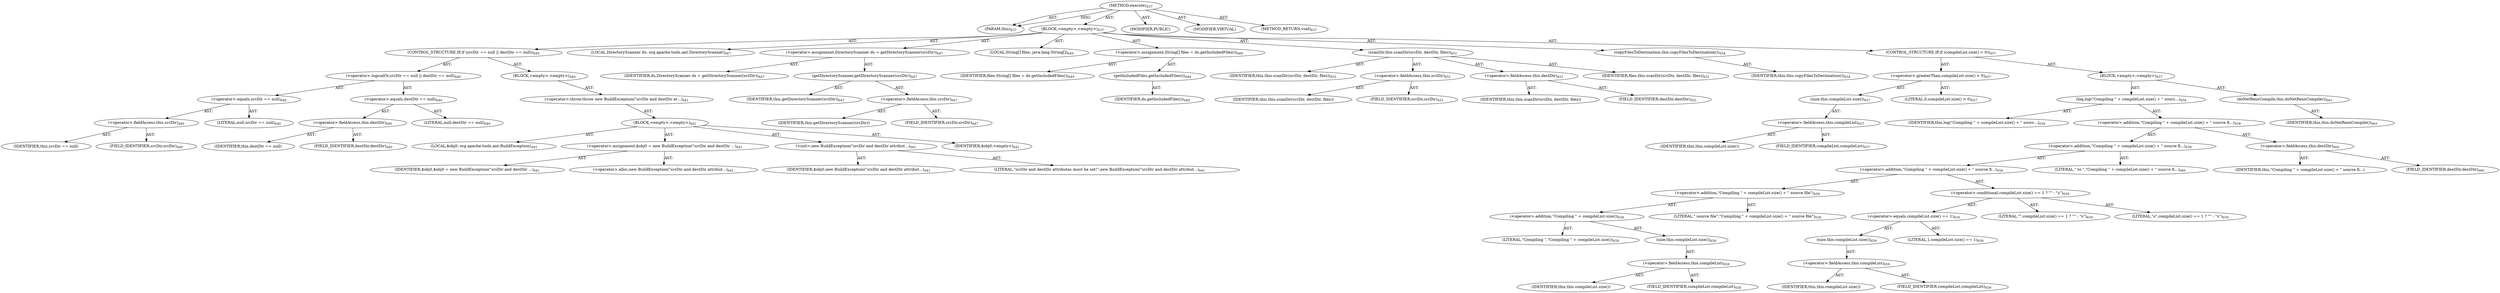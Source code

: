 digraph "execute" {  
"111669149734" [label = <(METHOD,execute)<SUB>637</SUB>> ]
"115964117028" [label = <(PARAM,this)<SUB>637</SUB>> ]
"25769803846" [label = <(BLOCK,&lt;empty&gt;,&lt;empty&gt;)<SUB>637</SUB>> ]
"47244640288" [label = <(CONTROL_STRUCTURE,IF,if (srcDir == null || destDir == null))<SUB>640</SUB>> ]
"30064771374" [label = <(&lt;operator&gt;.logicalOr,srcDir == null || destDir == null)<SUB>640</SUB>> ]
"30064771375" [label = <(&lt;operator&gt;.equals,srcDir == null)<SUB>640</SUB>> ]
"30064771376" [label = <(&lt;operator&gt;.fieldAccess,this.srcDir)<SUB>640</SUB>> ]
"68719477000" [label = <(IDENTIFIER,this,srcDir == null)> ]
"55834574915" [label = <(FIELD_IDENTIFIER,srcDir,srcDir)<SUB>640</SUB>> ]
"90194313280" [label = <(LITERAL,null,srcDir == null)<SUB>640</SUB>> ]
"30064771377" [label = <(&lt;operator&gt;.equals,destDir == null)<SUB>640</SUB>> ]
"30064771378" [label = <(&lt;operator&gt;.fieldAccess,this.destDir)<SUB>640</SUB>> ]
"68719477001" [label = <(IDENTIFIER,this,destDir == null)> ]
"55834574916" [label = <(FIELD_IDENTIFIER,destDir,destDir)<SUB>640</SUB>> ]
"90194313281" [label = <(LITERAL,null,destDir == null)<SUB>640</SUB>> ]
"25769803847" [label = <(BLOCK,&lt;empty&gt;,&lt;empty&gt;)<SUB>640</SUB>> ]
"30064771379" [label = <(&lt;operator&gt;.throw,throw new BuildException(&quot;srcDir and destDir at...)<SUB>641</SUB>> ]
"25769803848" [label = <(BLOCK,&lt;empty&gt;,&lt;empty&gt;)<SUB>641</SUB>> ]
"94489280515" [label = <(LOCAL,$obj0: org.apache.tools.ant.BuildException)<SUB>641</SUB>> ]
"30064771380" [label = <(&lt;operator&gt;.assignment,$obj0 = new BuildException(&quot;srcDir and destDir ...)<SUB>641</SUB>> ]
"68719477002" [label = <(IDENTIFIER,$obj0,$obj0 = new BuildException(&quot;srcDir and destDir ...)<SUB>641</SUB>> ]
"30064771381" [label = <(&lt;operator&gt;.alloc,new BuildException(&quot;srcDir and destDir attribut...)<SUB>641</SUB>> ]
"30064771382" [label = <(&lt;init&gt;,new BuildException(&quot;srcDir and destDir attribut...)<SUB>641</SUB>> ]
"68719477003" [label = <(IDENTIFIER,$obj0,new BuildException(&quot;srcDir and destDir attribut...)<SUB>641</SUB>> ]
"90194313282" [label = <(LITERAL,&quot;srcDir and destDir attributes must be set!&quot;,new BuildException(&quot;srcDir and destDir attribut...)<SUB>641</SUB>> ]
"68719477004" [label = <(IDENTIFIER,$obj0,&lt;empty&gt;)<SUB>641</SUB>> ]
"94489280516" [label = <(LOCAL,DirectoryScanner ds: org.apache.tools.ant.DirectoryScanner)<SUB>647</SUB>> ]
"30064771383" [label = <(&lt;operator&gt;.assignment,DirectoryScanner ds = getDirectoryScanner(srcDir))<SUB>647</SUB>> ]
"68719477005" [label = <(IDENTIFIER,ds,DirectoryScanner ds = getDirectoryScanner(srcDir))<SUB>647</SUB>> ]
"30064771384" [label = <(getDirectoryScanner,getDirectoryScanner(srcDir))<SUB>647</SUB>> ]
"68719476836" [label = <(IDENTIFIER,this,getDirectoryScanner(srcDir))<SUB>647</SUB>> ]
"30064771385" [label = <(&lt;operator&gt;.fieldAccess,this.srcDir)<SUB>647</SUB>> ]
"68719477006" [label = <(IDENTIFIER,this,getDirectoryScanner(srcDir))> ]
"55834574917" [label = <(FIELD_IDENTIFIER,srcDir,srcDir)<SUB>647</SUB>> ]
"94489280517" [label = <(LOCAL,String[] files: java.lang.String[])<SUB>649</SUB>> ]
"30064771386" [label = <(&lt;operator&gt;.assignment,String[] files = ds.getIncludedFiles())<SUB>649</SUB>> ]
"68719477007" [label = <(IDENTIFIER,files,String[] files = ds.getIncludedFiles())<SUB>649</SUB>> ]
"30064771387" [label = <(getIncludedFiles,getIncludedFiles())<SUB>649</SUB>> ]
"68719477008" [label = <(IDENTIFIER,ds,getIncludedFiles())<SUB>649</SUB>> ]
"30064771388" [label = <(scanDir,this.scanDir(srcDir, destDir, files))<SUB>651</SUB>> ]
"68719476837" [label = <(IDENTIFIER,this,this.scanDir(srcDir, destDir, files))<SUB>651</SUB>> ]
"30064771389" [label = <(&lt;operator&gt;.fieldAccess,this.srcDir)<SUB>651</SUB>> ]
"68719477009" [label = <(IDENTIFIER,this,this.scanDir(srcDir, destDir, files))> ]
"55834574918" [label = <(FIELD_IDENTIFIER,srcDir,srcDir)<SUB>651</SUB>> ]
"30064771390" [label = <(&lt;operator&gt;.fieldAccess,this.destDir)<SUB>651</SUB>> ]
"68719477010" [label = <(IDENTIFIER,this,this.scanDir(srcDir, destDir, files))> ]
"55834574919" [label = <(FIELD_IDENTIFIER,destDir,destDir)<SUB>651</SUB>> ]
"68719477011" [label = <(IDENTIFIER,files,this.scanDir(srcDir, destDir, files))<SUB>651</SUB>> ]
"30064771391" [label = <(copyFilesToDestination,this.copyFilesToDestination())<SUB>654</SUB>> ]
"68719476838" [label = <(IDENTIFIER,this,this.copyFilesToDestination())<SUB>654</SUB>> ]
"47244640289" [label = <(CONTROL_STRUCTURE,IF,if (compileList.size() &gt; 0))<SUB>657</SUB>> ]
"30064771392" [label = <(&lt;operator&gt;.greaterThan,compileList.size() &gt; 0)<SUB>657</SUB>> ]
"30064771393" [label = <(size,this.compileList.size())<SUB>657</SUB>> ]
"30064771394" [label = <(&lt;operator&gt;.fieldAccess,this.compileList)<SUB>657</SUB>> ]
"68719477012" [label = <(IDENTIFIER,this,this.compileList.size())> ]
"55834574920" [label = <(FIELD_IDENTIFIER,compileList,compileList)<SUB>657</SUB>> ]
"90194313283" [label = <(LITERAL,0,compileList.size() &gt; 0)<SUB>657</SUB>> ]
"25769803849" [label = <(BLOCK,&lt;empty&gt;,&lt;empty&gt;)<SUB>657</SUB>> ]
"30064771395" [label = <(log,log(&quot;Compiling &quot; + compileList.size() + &quot; sourc...)<SUB>658</SUB>> ]
"68719476839" [label = <(IDENTIFIER,this,log(&quot;Compiling &quot; + compileList.size() + &quot; sourc...)<SUB>658</SUB>> ]
"30064771396" [label = <(&lt;operator&gt;.addition,&quot;Compiling &quot; + compileList.size() + &quot; source fi...)<SUB>658</SUB>> ]
"30064771397" [label = <(&lt;operator&gt;.addition,&quot;Compiling &quot; + compileList.size() + &quot; source fi...)<SUB>658</SUB>> ]
"30064771398" [label = <(&lt;operator&gt;.addition,&quot;Compiling &quot; + compileList.size() + &quot; source fi...)<SUB>658</SUB>> ]
"30064771399" [label = <(&lt;operator&gt;.addition,&quot;Compiling &quot; + compileList.size() + &quot; source file&quot;)<SUB>658</SUB>> ]
"30064771400" [label = <(&lt;operator&gt;.addition,&quot;Compiling &quot; + compileList.size())<SUB>658</SUB>> ]
"90194313284" [label = <(LITERAL,&quot;Compiling &quot;,&quot;Compiling &quot; + compileList.size())<SUB>658</SUB>> ]
"30064771401" [label = <(size,this.compileList.size())<SUB>658</SUB>> ]
"30064771402" [label = <(&lt;operator&gt;.fieldAccess,this.compileList)<SUB>658</SUB>> ]
"68719477013" [label = <(IDENTIFIER,this,this.compileList.size())> ]
"55834574921" [label = <(FIELD_IDENTIFIER,compileList,compileList)<SUB>658</SUB>> ]
"90194313285" [label = <(LITERAL,&quot; source file&quot;,&quot;Compiling &quot; + compileList.size() + &quot; source file&quot;)<SUB>658</SUB>> ]
"30064771403" [label = <(&lt;operator&gt;.conditional,compileList.size() == 1 ? &quot;&quot; : &quot;s&quot;)<SUB>659</SUB>> ]
"30064771404" [label = <(&lt;operator&gt;.equals,compileList.size() == 1)<SUB>659</SUB>> ]
"30064771405" [label = <(size,this.compileList.size())<SUB>659</SUB>> ]
"30064771406" [label = <(&lt;operator&gt;.fieldAccess,this.compileList)<SUB>659</SUB>> ]
"68719477014" [label = <(IDENTIFIER,this,this.compileList.size())> ]
"55834574922" [label = <(FIELD_IDENTIFIER,compileList,compileList)<SUB>659</SUB>> ]
"90194313286" [label = <(LITERAL,1,compileList.size() == 1)<SUB>659</SUB>> ]
"90194313287" [label = <(LITERAL,&quot;&quot;,compileList.size() == 1 ? &quot;&quot; : &quot;s&quot;)<SUB>659</SUB>> ]
"90194313288" [label = <(LITERAL,&quot;s&quot;,compileList.size() == 1 ? &quot;&quot; : &quot;s&quot;)<SUB>659</SUB>> ]
"90194313289" [label = <(LITERAL,&quot; to &quot;,&quot;Compiling &quot; + compileList.size() + &quot; source fi...)<SUB>660</SUB>> ]
"30064771407" [label = <(&lt;operator&gt;.fieldAccess,this.destDir)<SUB>660</SUB>> ]
"68719477015" [label = <(IDENTIFIER,this,&quot;Compiling &quot; + compileList.size() + &quot; source fi...)> ]
"55834574923" [label = <(FIELD_IDENTIFIER,destDir,destDir)<SUB>660</SUB>> ]
"30064771408" [label = <(doNetRexxCompile,this.doNetRexxCompile())<SUB>661</SUB>> ]
"68719476840" [label = <(IDENTIFIER,this,this.doNetRexxCompile())<SUB>661</SUB>> ]
"133143986293" [label = <(MODIFIER,PUBLIC)> ]
"133143986294" [label = <(MODIFIER,VIRTUAL)> ]
"128849018918" [label = <(METHOD_RETURN,void)<SUB>637</SUB>> ]
  "111669149734" -> "115964117028"  [ label = "AST: "] 
  "111669149734" -> "25769803846"  [ label = "AST: "] 
  "111669149734" -> "133143986293"  [ label = "AST: "] 
  "111669149734" -> "133143986294"  [ label = "AST: "] 
  "111669149734" -> "128849018918"  [ label = "AST: "] 
  "25769803846" -> "47244640288"  [ label = "AST: "] 
  "25769803846" -> "94489280516"  [ label = "AST: "] 
  "25769803846" -> "30064771383"  [ label = "AST: "] 
  "25769803846" -> "94489280517"  [ label = "AST: "] 
  "25769803846" -> "30064771386"  [ label = "AST: "] 
  "25769803846" -> "30064771388"  [ label = "AST: "] 
  "25769803846" -> "30064771391"  [ label = "AST: "] 
  "25769803846" -> "47244640289"  [ label = "AST: "] 
  "47244640288" -> "30064771374"  [ label = "AST: "] 
  "47244640288" -> "25769803847"  [ label = "AST: "] 
  "30064771374" -> "30064771375"  [ label = "AST: "] 
  "30064771374" -> "30064771377"  [ label = "AST: "] 
  "30064771375" -> "30064771376"  [ label = "AST: "] 
  "30064771375" -> "90194313280"  [ label = "AST: "] 
  "30064771376" -> "68719477000"  [ label = "AST: "] 
  "30064771376" -> "55834574915"  [ label = "AST: "] 
  "30064771377" -> "30064771378"  [ label = "AST: "] 
  "30064771377" -> "90194313281"  [ label = "AST: "] 
  "30064771378" -> "68719477001"  [ label = "AST: "] 
  "30064771378" -> "55834574916"  [ label = "AST: "] 
  "25769803847" -> "30064771379"  [ label = "AST: "] 
  "30064771379" -> "25769803848"  [ label = "AST: "] 
  "25769803848" -> "94489280515"  [ label = "AST: "] 
  "25769803848" -> "30064771380"  [ label = "AST: "] 
  "25769803848" -> "30064771382"  [ label = "AST: "] 
  "25769803848" -> "68719477004"  [ label = "AST: "] 
  "30064771380" -> "68719477002"  [ label = "AST: "] 
  "30064771380" -> "30064771381"  [ label = "AST: "] 
  "30064771382" -> "68719477003"  [ label = "AST: "] 
  "30064771382" -> "90194313282"  [ label = "AST: "] 
  "30064771383" -> "68719477005"  [ label = "AST: "] 
  "30064771383" -> "30064771384"  [ label = "AST: "] 
  "30064771384" -> "68719476836"  [ label = "AST: "] 
  "30064771384" -> "30064771385"  [ label = "AST: "] 
  "30064771385" -> "68719477006"  [ label = "AST: "] 
  "30064771385" -> "55834574917"  [ label = "AST: "] 
  "30064771386" -> "68719477007"  [ label = "AST: "] 
  "30064771386" -> "30064771387"  [ label = "AST: "] 
  "30064771387" -> "68719477008"  [ label = "AST: "] 
  "30064771388" -> "68719476837"  [ label = "AST: "] 
  "30064771388" -> "30064771389"  [ label = "AST: "] 
  "30064771388" -> "30064771390"  [ label = "AST: "] 
  "30064771388" -> "68719477011"  [ label = "AST: "] 
  "30064771389" -> "68719477009"  [ label = "AST: "] 
  "30064771389" -> "55834574918"  [ label = "AST: "] 
  "30064771390" -> "68719477010"  [ label = "AST: "] 
  "30064771390" -> "55834574919"  [ label = "AST: "] 
  "30064771391" -> "68719476838"  [ label = "AST: "] 
  "47244640289" -> "30064771392"  [ label = "AST: "] 
  "47244640289" -> "25769803849"  [ label = "AST: "] 
  "30064771392" -> "30064771393"  [ label = "AST: "] 
  "30064771392" -> "90194313283"  [ label = "AST: "] 
  "30064771393" -> "30064771394"  [ label = "AST: "] 
  "30064771394" -> "68719477012"  [ label = "AST: "] 
  "30064771394" -> "55834574920"  [ label = "AST: "] 
  "25769803849" -> "30064771395"  [ label = "AST: "] 
  "25769803849" -> "30064771408"  [ label = "AST: "] 
  "30064771395" -> "68719476839"  [ label = "AST: "] 
  "30064771395" -> "30064771396"  [ label = "AST: "] 
  "30064771396" -> "30064771397"  [ label = "AST: "] 
  "30064771396" -> "30064771407"  [ label = "AST: "] 
  "30064771397" -> "30064771398"  [ label = "AST: "] 
  "30064771397" -> "90194313289"  [ label = "AST: "] 
  "30064771398" -> "30064771399"  [ label = "AST: "] 
  "30064771398" -> "30064771403"  [ label = "AST: "] 
  "30064771399" -> "30064771400"  [ label = "AST: "] 
  "30064771399" -> "90194313285"  [ label = "AST: "] 
  "30064771400" -> "90194313284"  [ label = "AST: "] 
  "30064771400" -> "30064771401"  [ label = "AST: "] 
  "30064771401" -> "30064771402"  [ label = "AST: "] 
  "30064771402" -> "68719477013"  [ label = "AST: "] 
  "30064771402" -> "55834574921"  [ label = "AST: "] 
  "30064771403" -> "30064771404"  [ label = "AST: "] 
  "30064771403" -> "90194313287"  [ label = "AST: "] 
  "30064771403" -> "90194313288"  [ label = "AST: "] 
  "30064771404" -> "30064771405"  [ label = "AST: "] 
  "30064771404" -> "90194313286"  [ label = "AST: "] 
  "30064771405" -> "30064771406"  [ label = "AST: "] 
  "30064771406" -> "68719477014"  [ label = "AST: "] 
  "30064771406" -> "55834574922"  [ label = "AST: "] 
  "30064771407" -> "68719477015"  [ label = "AST: "] 
  "30064771407" -> "55834574923"  [ label = "AST: "] 
  "30064771408" -> "68719476840"  [ label = "AST: "] 
  "111669149734" -> "115964117028"  [ label = "DDG: "] 
}
